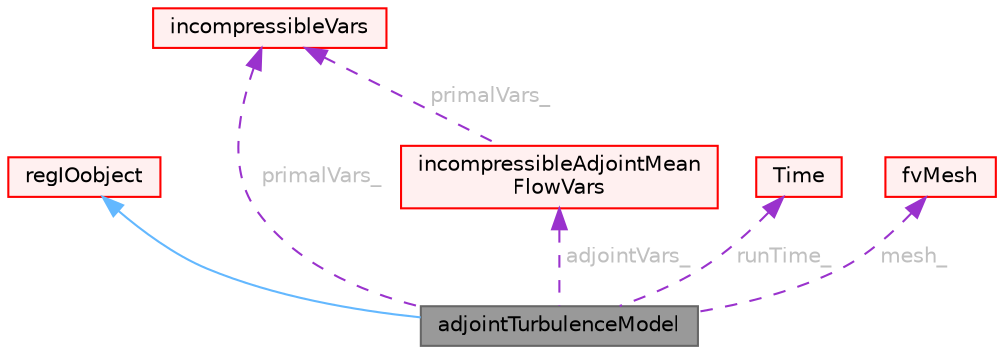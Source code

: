 digraph "adjointTurbulenceModel"
{
 // LATEX_PDF_SIZE
  bgcolor="transparent";
  edge [fontname=Helvetica,fontsize=10,labelfontname=Helvetica,labelfontsize=10];
  node [fontname=Helvetica,fontsize=10,shape=box,height=0.2,width=0.4];
  Node1 [id="Node000001",label="adjointTurbulenceModel",height=0.2,width=0.4,color="gray40", fillcolor="grey60", style="filled", fontcolor="black",tooltip="Abstract base class for incompressible adjoint turbulence models (RAS, LES and laminar)."];
  Node2 -> Node1 [id="edge1_Node000001_Node000002",dir="back",color="steelblue1",style="solid",tooltip=" "];
  Node2 [id="Node000002",label="regIOobject",height=0.2,width=0.4,color="red", fillcolor="#FFF0F0", style="filled",URL="$classFoam_1_1regIOobject.html",tooltip="regIOobject is an abstract class derived from IOobject to handle automatic object registration with t..."];
  Node7 -> Node1 [id="edge2_Node000001_Node000007",dir="back",color="darkorchid3",style="dashed",tooltip=" ",label=" primalVars_",fontcolor="grey" ];
  Node7 [id="Node000007",label="incompressibleVars",height=0.2,width=0.4,color="red", fillcolor="#FFF0F0", style="filled",URL="$classFoam_1_1incompressibleVars.html",tooltip="Base class for solution control classes."];
  Node65 -> Node1 [id="edge3_Node000001_Node000065",dir="back",color="darkorchid3",style="dashed",tooltip=" ",label=" adjointVars_",fontcolor="grey" ];
  Node65 [id="Node000065",label="incompressibleAdjointMean\lFlowVars",height=0.2,width=0.4,color="red", fillcolor="#FFF0F0", style="filled",URL="$classFoam_1_1incompressibleAdjointMeanFlowVars.html",tooltip="Manages the adjoint mean flow fields and their mean values."];
  Node7 -> Node65 [id="edge4_Node000065_Node000007",dir="back",color="darkorchid3",style="dashed",tooltip=" ",label=" primalVars_",fontcolor="grey" ];
  Node66 -> Node1 [id="edge5_Node000001_Node000066",dir="back",color="darkorchid3",style="dashed",tooltip=" ",label=" runTime_",fontcolor="grey" ];
  Node66 [id="Node000066",label="Time",height=0.2,width=0.4,color="red", fillcolor="#FFF0F0", style="filled",URL="$classFoam_1_1Time.html",tooltip="Class to control time during OpenFOAM simulations that is also the top-level objectRegistry."];
  Node9 -> Node1 [id="edge6_Node000001_Node000009",dir="back",color="darkorchid3",style="dashed",tooltip=" ",label=" mesh_",fontcolor="grey" ];
  Node9 [id="Node000009",label="fvMesh",height=0.2,width=0.4,color="red", fillcolor="#FFF0F0", style="filled",URL="$classFoam_1_1fvMesh.html",tooltip="Mesh data needed to do the Finite Volume discretisation."];
}
